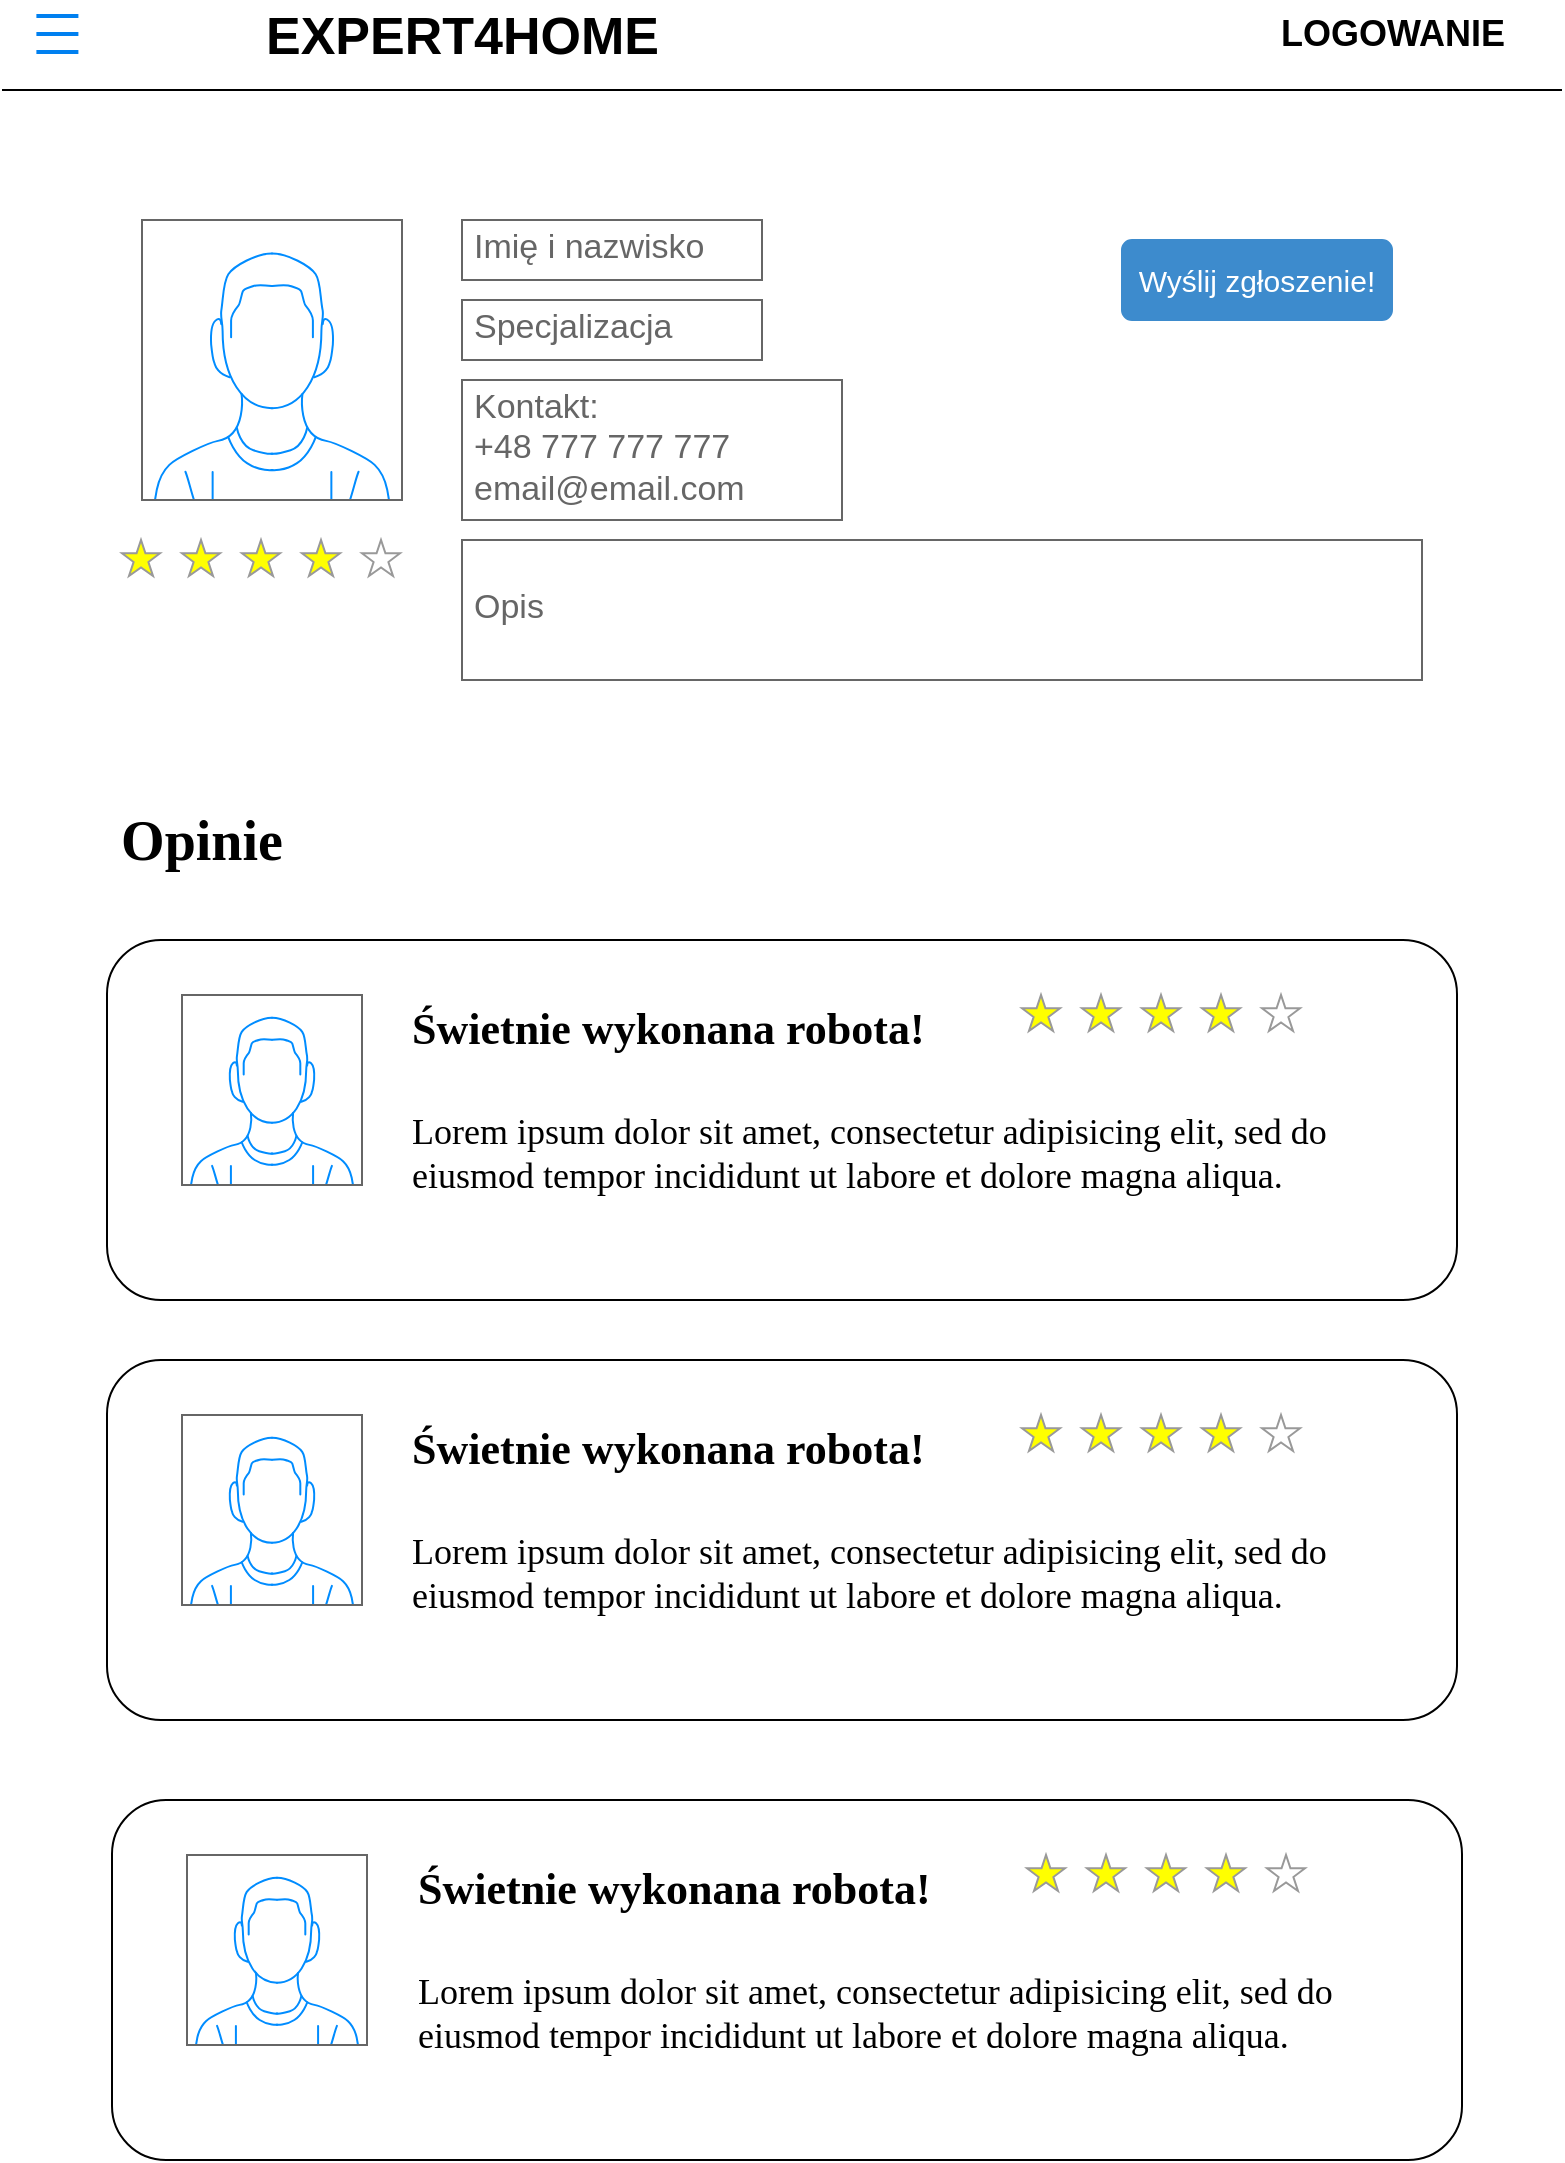 <mxfile version="12.5.8" type="device"><diagram name="Page-1" id="f1b7ffb7-ca1e-a977-7cf5-a751b3c06c05"><mxGraphModel dx="2370" dy="1077" grid="1" gridSize="10" guides="1" tooltips="1" connect="1" arrows="1" fold="1" page="1" pageScale="1" pageWidth="826" pageHeight="1169" background="#ffffff" math="0" shadow="0"><root><mxCell id="0"/><mxCell id="1" parent="0"/><mxCell id="2" value="EXPERT4HOME" style="text;spacingTop=-5;fontSize=26;fontStyle=1;" parent="1" vertex="1"><mxGeometry x="150" y="20" width="230" height="20" as="geometry"/></mxCell><mxCell id="3" value="" style="line;strokeWidth=1" parent="1" vertex="1"><mxGeometry x="20" y="60" width="780" height="10" as="geometry"/></mxCell><mxCell id="Jd8iYY4l4Ism8oMpqjfA-62" value="LOGOWANIE" style="text;html=1;align=center;verticalAlign=middle;resizable=0;points=[];autosize=1;fontStyle=1;fontSize=18;" vertex="1" parent="1"><mxGeometry x="650" y="22" width="130" height="30" as="geometry"/></mxCell><mxCell id="Jd8iYY4l4Ism8oMpqjfA-200" value="" style="html=1;verticalLabelPosition=bottom;align=center;labelBackgroundColor=#ffffff;verticalAlign=top;strokeWidth=2;strokeColor=#0080F0;shadow=0;dashed=0;shape=mxgraph.ios7.icons.most_viewed;pointerEvents=1;fontFamily=Times New Roman;fontSize=18;" vertex="1" parent="1"><mxGeometry x="30" y="25.6" width="28.2" height="22.8" as="geometry"/></mxCell><mxCell id="Jd8iYY4l4Ism8oMpqjfA-265" value="" style="rounded=1;whiteSpace=wrap;html=1;fontSize=18;" vertex="1" parent="1"><mxGeometry x="72.5" y="490" width="675" height="180" as="geometry"/></mxCell><mxCell id="Jd8iYY4l4Ism8oMpqjfA-266" value="" style="verticalLabelPosition=bottom;shadow=0;dashed=0;align=center;html=1;verticalAlign=top;strokeWidth=1;shape=mxgraph.mockup.containers.userMale;strokeColor=#666666;strokeColor2=#008cff;fontSize=18;" vertex="1" parent="1"><mxGeometry x="90" y="130" width="130" height="140" as="geometry"/></mxCell><mxCell id="Jd8iYY4l4Ism8oMpqjfA-267" value="Imię i nazwisko" style="strokeWidth=1;shadow=0;dashed=0;align=center;html=1;shape=mxgraph.mockup.text.textBox;fontColor=#666666;align=left;fontSize=17;spacingLeft=4;spacingTop=-3;strokeColor=#666666;mainText=" vertex="1" parent="1"><mxGeometry x="250" y="130" width="150" height="30" as="geometry"/></mxCell><mxCell id="Jd8iYY4l4Ism8oMpqjfA-268" value="Opis" style="strokeWidth=1;shadow=0;dashed=0;align=center;html=1;shape=mxgraph.mockup.text.textBox;fontColor=#666666;align=left;fontSize=17;spacingLeft=4;spacingTop=-3;strokeColor=#666666;mainText=" vertex="1" parent="1"><mxGeometry x="250" y="290" width="480" height="70" as="geometry"/></mxCell><mxCell id="Jd8iYY4l4Ism8oMpqjfA-269" value="&lt;font style=&quot;font-size: 15px&quot;&gt;Wyślij zgłoszenie!&lt;/font&gt;" style="html=1;shadow=0;dashed=0;shape=mxgraph.bootstrap.rrect;rSize=5;fillColor=#3D8BCD;align=center;strokeColor=#3D8BCD;fontColor=#ffffff;fontSize=10;whiteSpace=wrap;" vertex="1" parent="1"><mxGeometry x="580" y="140" width="135" height="40" as="geometry"/></mxCell><mxCell id="Jd8iYY4l4Ism8oMpqjfA-270" value="" style="verticalLabelPosition=bottom;shadow=0;dashed=0;align=center;html=1;verticalAlign=top;strokeWidth=1;shape=mxgraph.mockup.misc.rating;strokeColor=#999999;fillColor=#ffff00;emptyFillColor=#ffffff;grade=4;ratingScale=5;ratingStyle=star;fontSize=18;" vertex="1" parent="1"><mxGeometry x="80" y="290" width="185" height="20" as="geometry"/></mxCell><mxCell id="Jd8iYY4l4Ism8oMpqjfA-300" value="Specjalizacja" style="strokeWidth=1;shadow=0;dashed=0;align=center;html=1;shape=mxgraph.mockup.text.textBox;fontColor=#666666;align=left;fontSize=17;spacingLeft=4;spacingTop=-3;strokeColor=#666666;mainText=" vertex="1" parent="1"><mxGeometry x="250" y="170" width="150" height="30" as="geometry"/></mxCell><mxCell id="Jd8iYY4l4Ism8oMpqjfA-301" value="Kontakt:&lt;br&gt;+48 777 777 777&lt;br&gt;email@email.com" style="strokeWidth=1;shadow=0;dashed=0;align=center;html=1;shape=mxgraph.mockup.text.textBox;fontColor=#666666;align=left;fontSize=17;spacingLeft=4;spacingTop=-3;strokeColor=#666666;mainText=" vertex="1" parent="1"><mxGeometry x="250" y="210" width="190" height="70" as="geometry"/></mxCell><mxCell id="Jd8iYY4l4Ism8oMpqjfA-302" value="" style="verticalLabelPosition=bottom;shadow=0;dashed=0;align=center;html=1;verticalAlign=top;strokeWidth=1;shape=mxgraph.mockup.containers.userMale;strokeColor=#666666;strokeColor2=#008cff;fontSize=18;" vertex="1" parent="1"><mxGeometry x="110" y="517.5" width="90" height="95" as="geometry"/></mxCell><mxCell id="Jd8iYY4l4Ism8oMpqjfA-303" value="&lt;h1&gt;&lt;span style=&quot;font-size: 22px&quot;&gt;Świetnie wykonana robota!&lt;/span&gt;&lt;/h1&gt;&lt;p&gt;Lorem ipsum dolor sit amet, consectetur adipisicing elit, sed do eiusmod tempor incididunt ut labore et dolore magna aliqua.&lt;/p&gt;" style="text;html=1;strokeColor=none;fillColor=none;spacing=5;spacingTop=-20;whiteSpace=wrap;overflow=hidden;rounded=0;fontFamily=Times New Roman;fontSize=18;" vertex="1" parent="1"><mxGeometry x="220" y="495" width="490" height="140" as="geometry"/></mxCell><mxCell id="Jd8iYY4l4Ism8oMpqjfA-306" value="" style="verticalLabelPosition=bottom;shadow=0;dashed=0;align=center;html=1;verticalAlign=top;strokeWidth=1;shape=mxgraph.mockup.misc.rating;strokeColor=#999999;fillColor=#ffff00;emptyFillColor=#ffffff;grade=4;ratingScale=5;ratingStyle=star;fontSize=18;" vertex="1" parent="1"><mxGeometry x="530" y="517.5" width="185" height="20" as="geometry"/></mxCell><mxCell id="Jd8iYY4l4Ism8oMpqjfA-307" value="" style="rounded=1;whiteSpace=wrap;html=1;fontSize=18;" vertex="1" parent="1"><mxGeometry x="72.5" y="700" width="675" height="180" as="geometry"/></mxCell><mxCell id="Jd8iYY4l4Ism8oMpqjfA-308" value="" style="verticalLabelPosition=bottom;shadow=0;dashed=0;align=center;html=1;verticalAlign=top;strokeWidth=1;shape=mxgraph.mockup.containers.userMale;strokeColor=#666666;strokeColor2=#008cff;fontSize=18;" vertex="1" parent="1"><mxGeometry x="110" y="727.5" width="90" height="95" as="geometry"/></mxCell><mxCell id="Jd8iYY4l4Ism8oMpqjfA-309" value="&lt;h1&gt;&lt;span style=&quot;font-size: 22px&quot;&gt;Świetnie wykonana robota!&lt;/span&gt;&lt;/h1&gt;&lt;p&gt;Lorem ipsum dolor sit amet, consectetur adipisicing elit, sed do eiusmod tempor incididunt ut labore et dolore magna aliqua.&lt;/p&gt;" style="text;html=1;strokeColor=none;fillColor=none;spacing=5;spacingTop=-20;whiteSpace=wrap;overflow=hidden;rounded=0;fontFamily=Times New Roman;fontSize=18;" vertex="1" parent="1"><mxGeometry x="220" y="705" width="490" height="140" as="geometry"/></mxCell><mxCell id="Jd8iYY4l4Ism8oMpqjfA-310" value="" style="verticalLabelPosition=bottom;shadow=0;dashed=0;align=center;html=1;verticalAlign=top;strokeWidth=1;shape=mxgraph.mockup.misc.rating;strokeColor=#999999;fillColor=#ffff00;emptyFillColor=#ffffff;grade=4;ratingScale=5;ratingStyle=star;fontSize=18;" vertex="1" parent="1"><mxGeometry x="530" y="727.5" width="185" height="20" as="geometry"/></mxCell><mxCell id="Jd8iYY4l4Ism8oMpqjfA-311" value="" style="rounded=1;whiteSpace=wrap;html=1;fontSize=18;" vertex="1" parent="1"><mxGeometry x="75" y="920" width="675" height="180" as="geometry"/></mxCell><mxCell id="Jd8iYY4l4Ism8oMpqjfA-312" value="" style="verticalLabelPosition=bottom;shadow=0;dashed=0;align=center;html=1;verticalAlign=top;strokeWidth=1;shape=mxgraph.mockup.containers.userMale;strokeColor=#666666;strokeColor2=#008cff;fontSize=18;" vertex="1" parent="1"><mxGeometry x="112.5" y="947.5" width="90" height="95" as="geometry"/></mxCell><mxCell id="Jd8iYY4l4Ism8oMpqjfA-313" value="&lt;h1&gt;&lt;span style=&quot;font-size: 22px&quot;&gt;Świetnie wykonana robota!&lt;/span&gt;&lt;/h1&gt;&lt;p&gt;Lorem ipsum dolor sit amet, consectetur adipisicing elit, sed do eiusmod tempor incididunt ut labore et dolore magna aliqua.&lt;/p&gt;" style="text;html=1;strokeColor=none;fillColor=none;spacing=5;spacingTop=-20;whiteSpace=wrap;overflow=hidden;rounded=0;fontFamily=Times New Roman;fontSize=18;" vertex="1" parent="1"><mxGeometry x="222.5" y="925" width="490" height="140" as="geometry"/></mxCell><mxCell id="Jd8iYY4l4Ism8oMpqjfA-314" value="" style="verticalLabelPosition=bottom;shadow=0;dashed=0;align=center;html=1;verticalAlign=top;strokeWidth=1;shape=mxgraph.mockup.misc.rating;strokeColor=#999999;fillColor=#ffff00;emptyFillColor=#ffffff;grade=4;ratingScale=5;ratingStyle=star;fontSize=18;" vertex="1" parent="1"><mxGeometry x="532.5" y="947.5" width="185" height="20" as="geometry"/></mxCell><mxCell id="Jd8iYY4l4Ism8oMpqjfA-315" value="&lt;font style=&quot;font-size: 28px&quot;&gt;&lt;b&gt;Opinie&lt;/b&gt;&lt;/font&gt;" style="text;html=1;strokeColor=none;fillColor=none;align=center;verticalAlign=middle;whiteSpace=wrap;rounded=0;fontFamily=Times New Roman;fontSize=18;" vertex="1" parent="1"><mxGeometry x="100" y="430" width="40" height="20" as="geometry"/></mxCell></root></mxGraphModel></diagram></mxfile>